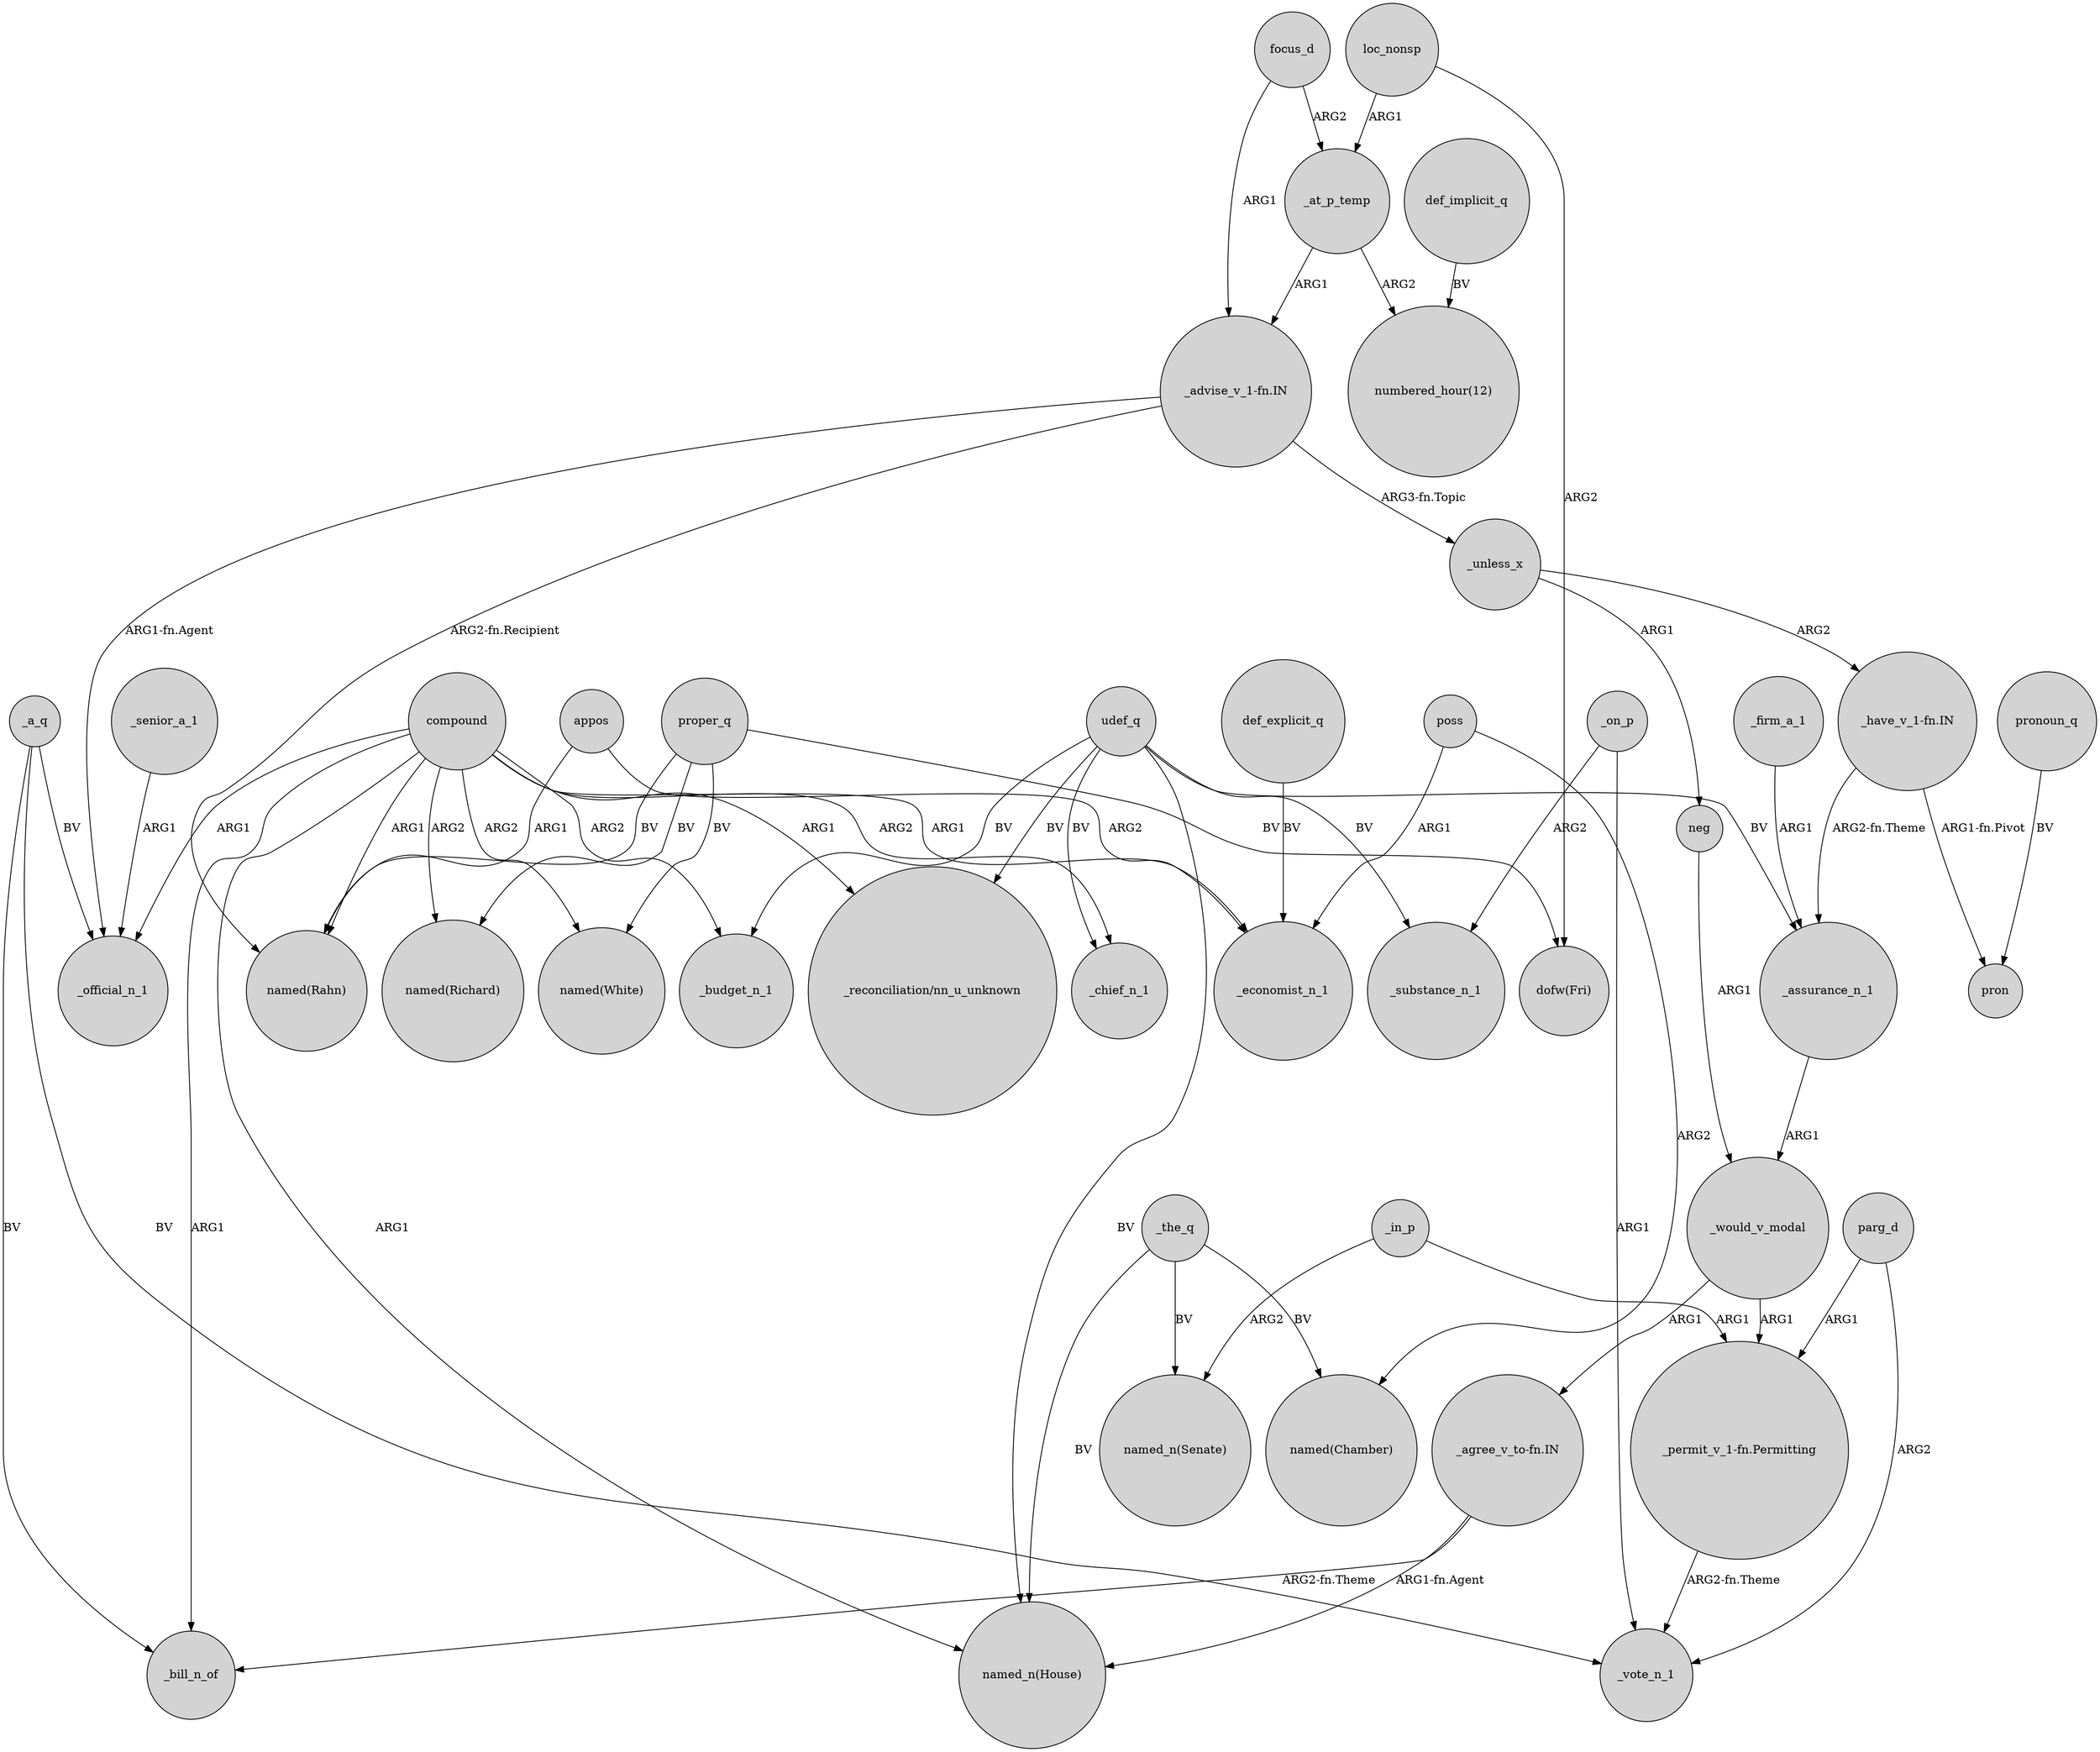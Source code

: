 digraph {
	node [shape=circle style=filled]
	udef_q -> "named_n(House)" [label=BV]
	focus_d -> _at_p_temp [label=ARG2]
	_would_v_modal -> "_agree_v_to-fn.IN" [label=ARG1]
	neg -> _would_v_modal [label=ARG1]
	proper_q -> "dofw(Fri)" [label=BV]
	_would_v_modal -> "_permit_v_1-fn.Permitting" [label=ARG1]
	parg_d -> "_permit_v_1-fn.Permitting" [label=ARG1]
	compound -> _bill_n_of [label=ARG1]
	_at_p_temp -> "_advise_v_1-fn.IN" [label=ARG1]
	_a_q -> _bill_n_of [label=BV]
	_on_p -> _vote_n_1 [label=ARG1]
	"_permit_v_1-fn.Permitting" -> _vote_n_1 [label="ARG2-fn.Theme"]
	poss -> "named(Chamber)" [label=ARG2]
	"_advise_v_1-fn.IN" -> _official_n_1 [label="ARG1-fn.Agent"]
	compound -> "named(Richard)" [label=ARG2]
	def_explicit_q -> _economist_n_1 [label=BV]
	compound -> "named(White)" [label=ARG2]
	appos -> _economist_n_1 [label=ARG2]
	_assurance_n_1 -> _would_v_modal [label=ARG1]
	udef_q -> _substance_n_1 [label=BV]
	_in_p -> "named_n(Senate)" [label=ARG2]
	focus_d -> "_advise_v_1-fn.IN" [label=ARG1]
	"_have_v_1-fn.IN" -> _assurance_n_1 [label="ARG2-fn.Theme"]
	compound -> "named_n(House)" [label=ARG1]
	_firm_a_1 -> _assurance_n_1 [label=ARG1]
	"_agree_v_to-fn.IN" -> _bill_n_of [label="ARG2-fn.Theme"]
	compound -> _budget_n_1 [label=ARG2]
	loc_nonsp -> "dofw(Fri)" [label=ARG2]
	_the_q -> "named_n(House)" [label=BV]
	"_have_v_1-fn.IN" -> pron [label="ARG1-fn.Pivot"]
	udef_q -> _assurance_n_1 [label=BV]
	compound -> _chief_n_1 [label=ARG2]
	_on_p -> _substance_n_1 [label=ARG2]
	_in_p -> "_permit_v_1-fn.Permitting" [label=ARG1]
	compound -> _economist_n_1 [label=ARG1]
	"_advise_v_1-fn.IN" -> "named(Rahn)" [label="ARG2-fn.Recipient"]
	proper_q -> "named(White)" [label=BV]
	pronoun_q -> pron [label=BV]
	parg_d -> _vote_n_1 [label=ARG2]
	proper_q -> "named(Richard)" [label=BV]
	_a_q -> _official_n_1 [label=BV]
	_the_q -> "named_n(Senate)" [label=BV]
	udef_q -> _chief_n_1 [label=BV]
	"_agree_v_to-fn.IN" -> "named_n(House)" [label="ARG1-fn.Agent"]
	_unless_x -> neg [label=ARG1]
	loc_nonsp -> _at_p_temp [label=ARG1]
	udef_q -> _budget_n_1 [label=BV]
	_unless_x -> "_have_v_1-fn.IN" [label=ARG2]
	_senior_a_1 -> _official_n_1 [label=ARG1]
	_a_q -> _vote_n_1 [label=BV]
	compound -> _official_n_1 [label=ARG1]
	appos -> "named(Rahn)" [label=ARG1]
	proper_q -> "named(Rahn)" [label=BV]
	compound -> "named(Rahn)" [label=ARG1]
	compound -> "_reconciliation/nn_u_unknown" [label=ARG1]
	poss -> _economist_n_1 [label=ARG1]
	_the_q -> "named(Chamber)" [label=BV]
	_at_p_temp -> "numbered_hour(12)" [label=ARG2]
	udef_q -> "_reconciliation/nn_u_unknown" [label=BV]
	def_implicit_q -> "numbered_hour(12)" [label=BV]
	"_advise_v_1-fn.IN" -> _unless_x [label="ARG3-fn.Topic"]
}
